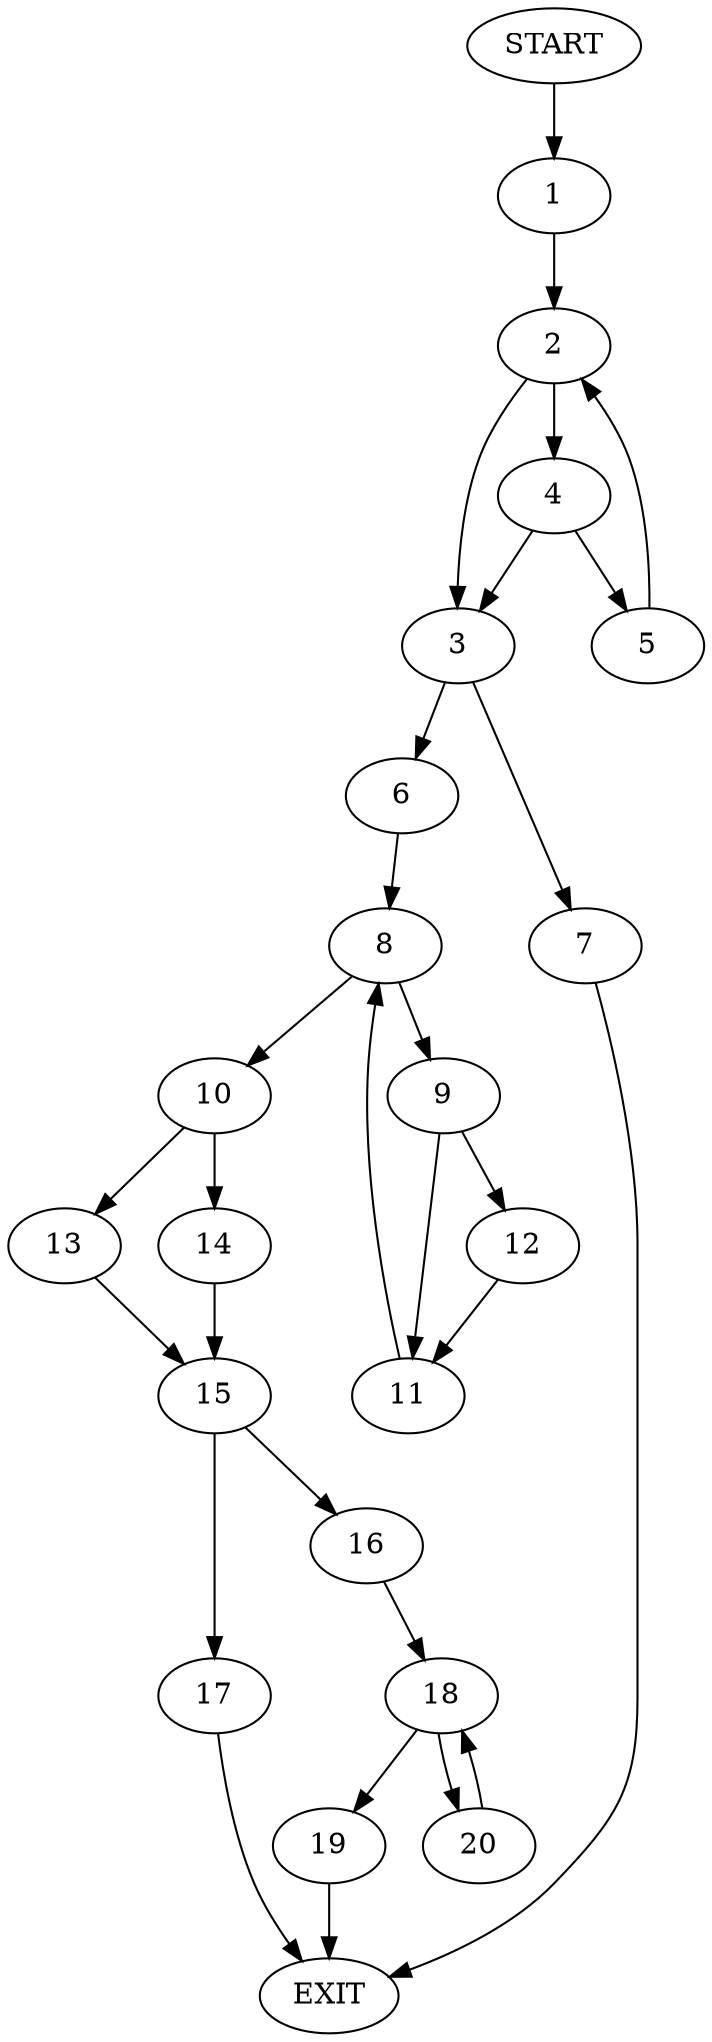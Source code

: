 digraph {
0 [label="START"]
21 [label="EXIT"]
0 -> 1
1 -> 2
2 -> 3
2 -> 4
4 -> 3
4 -> 5
3 -> 6
3 -> 7
5 -> 2
6 -> 8
7 -> 21
8 -> 9
8 -> 10
9 -> 11
9 -> 12
10 -> 13
10 -> 14
11 -> 8
12 -> 11
14 -> 15
13 -> 15
15 -> 16
15 -> 17
16 -> 18
17 -> 21
18 -> 19
18 -> 20
20 -> 18
19 -> 21
}
